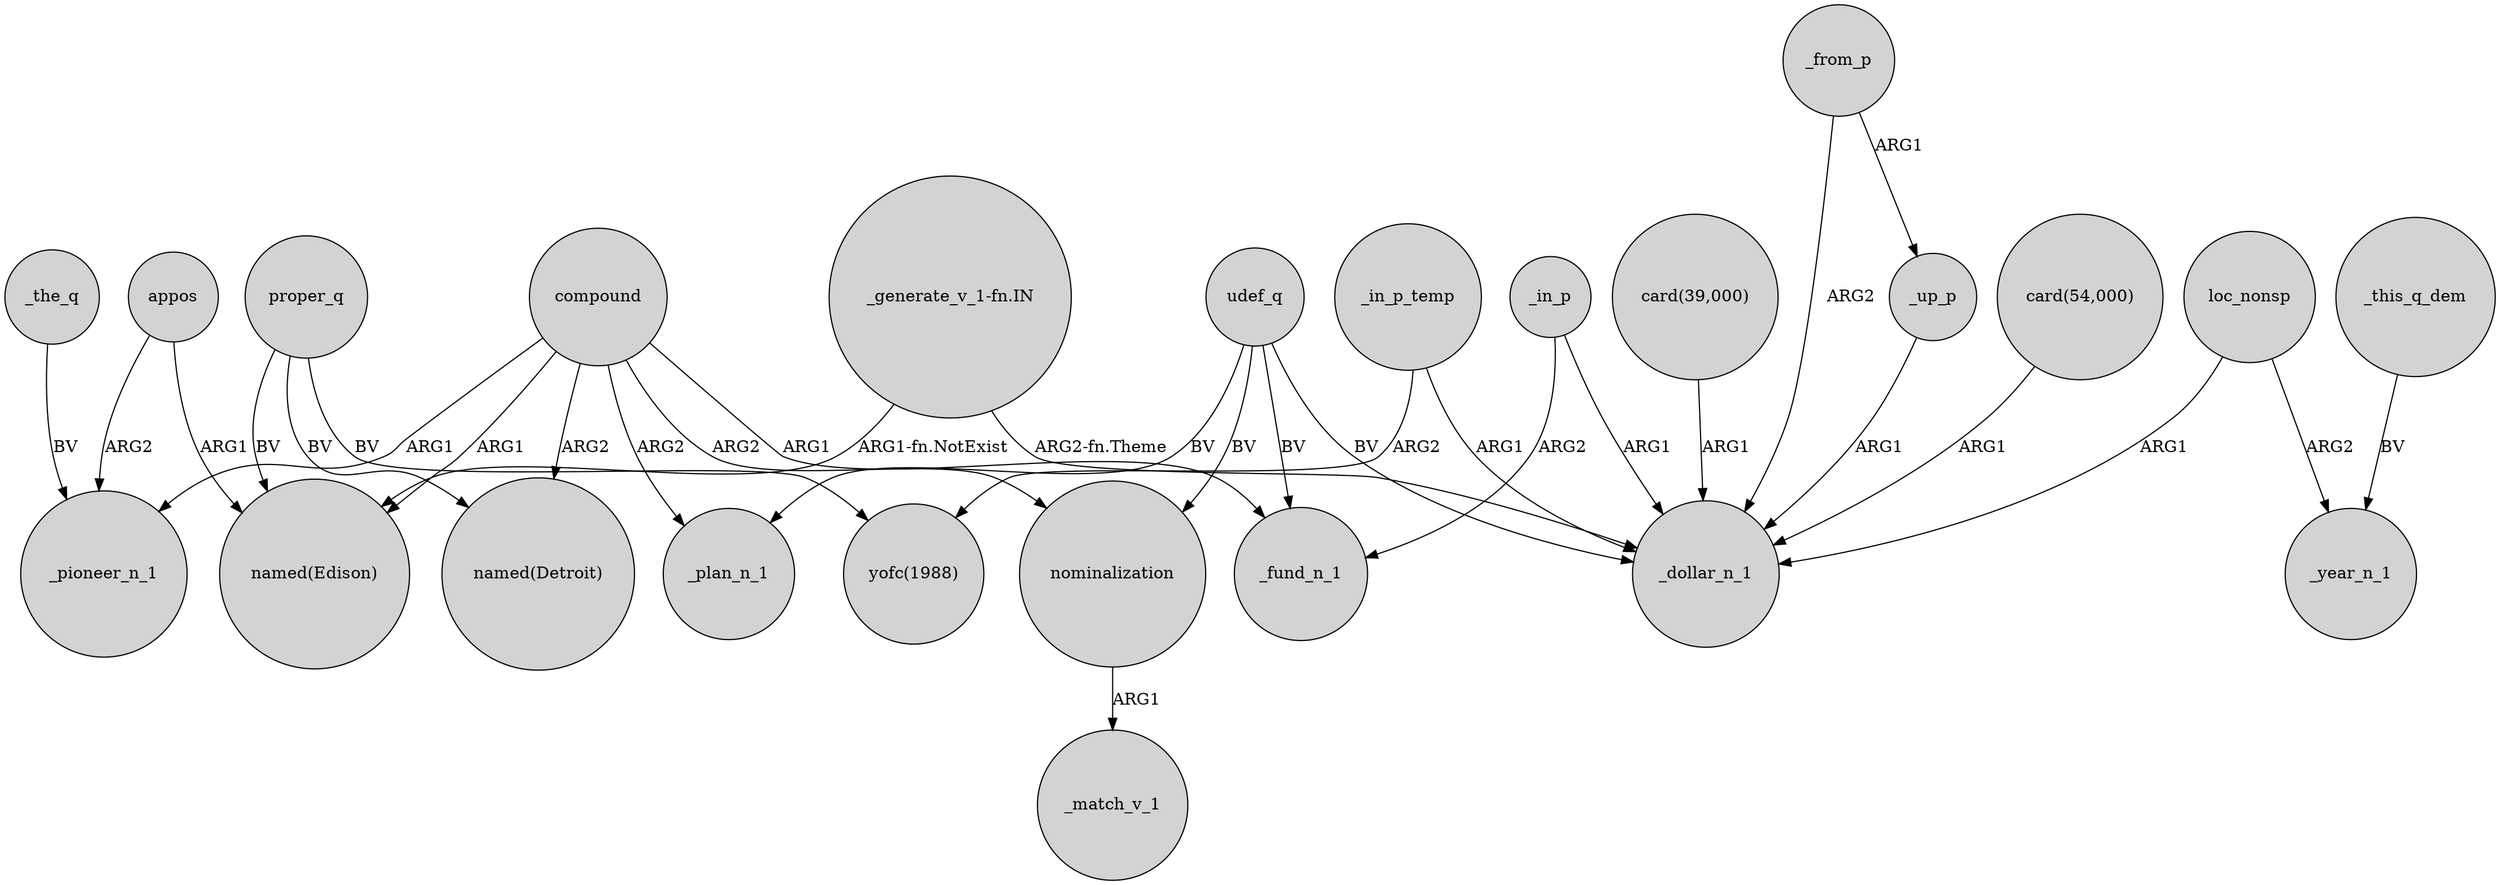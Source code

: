 digraph {
	node [shape=circle style=filled]
	"card(54,000)" -> _dollar_n_1 [label=ARG1]
	_the_q -> _pioneer_n_1 [label=BV]
	"_generate_v_1-fn.IN" -> "named(Edison)" [label="ARG1-fn.NotExist"]
	"card(39,000)" -> _dollar_n_1 [label=ARG1]
	proper_q -> "named(Edison)" [label=BV]
	proper_q -> "named(Detroit)" [label=BV]
	_from_p -> _up_p [label=ARG1]
	compound -> "named(Edison)" [label=ARG1]
	compound -> nominalization [label=ARG2]
	"_generate_v_1-fn.IN" -> _dollar_n_1 [label="ARG2-fn.Theme"]
	_in_p -> _fund_n_1 [label=ARG2]
	proper_q -> "yofc(1988)" [label=BV]
	udef_q -> _plan_n_1 [label=BV]
	loc_nonsp -> _year_n_1 [label=ARG2]
	udef_q -> _fund_n_1 [label=BV]
	udef_q -> nominalization [label=BV]
	compound -> _pioneer_n_1 [label=ARG1]
	_up_p -> _dollar_n_1 [label=ARG1]
	_in_p -> _dollar_n_1 [label=ARG1]
	udef_q -> _dollar_n_1 [label=BV]
	appos -> _pioneer_n_1 [label=ARG2]
	_in_p_temp -> _dollar_n_1 [label=ARG1]
	_from_p -> _dollar_n_1 [label=ARG2]
	nominalization -> _match_v_1 [label=ARG1]
	loc_nonsp -> _dollar_n_1 [label=ARG1]
	compound -> _plan_n_1 [label=ARG2]
	appos -> "named(Edison)" [label=ARG1]
	compound -> "named(Detroit)" [label=ARG2]
	_in_p_temp -> "yofc(1988)" [label=ARG2]
	compound -> _fund_n_1 [label=ARG1]
	_this_q_dem -> _year_n_1 [label=BV]
}
